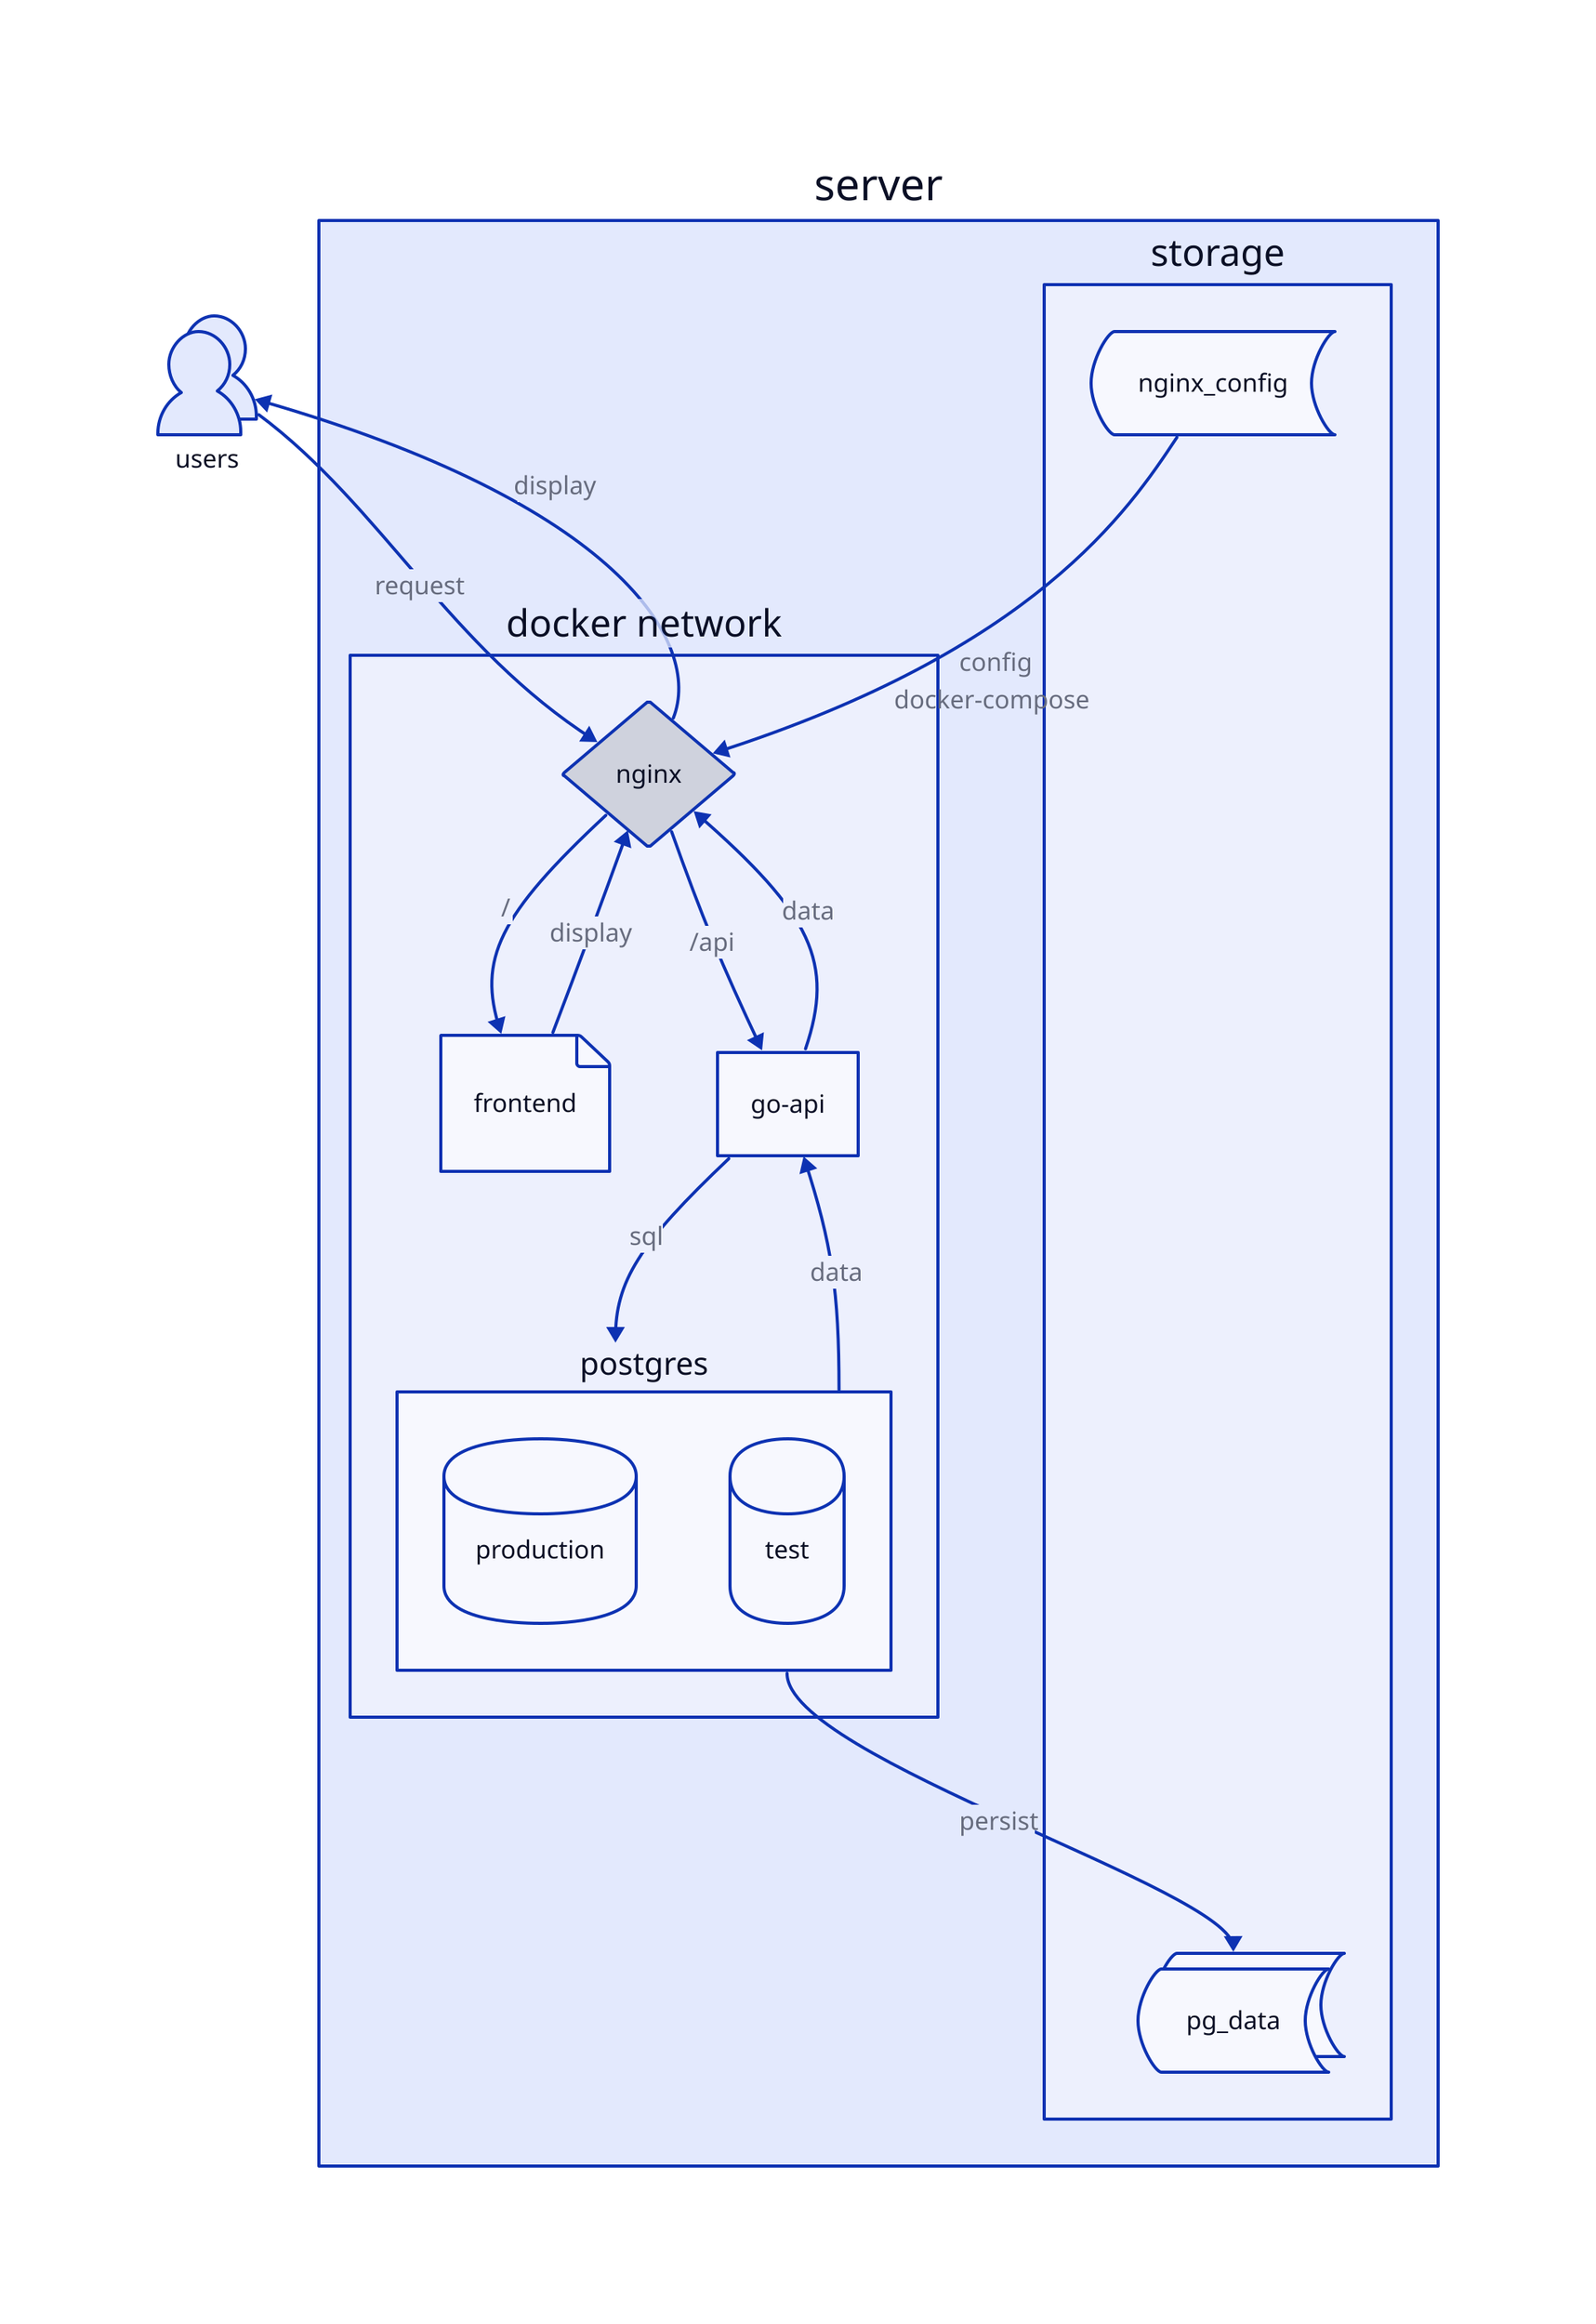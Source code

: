 vars: {
  d2-config: {
    layout-engine: elk
    # Terminal theme code
    theme-id: 300
  }
}

users: {
  shape: person
  style.multiple: true
}

server: {
  docker network: {
    nginx: {
      shape: diamond
    }
    frontend: {
      shape: page
    }
    go-api

    postgres: {
      production: {
        shape: cylinder
      }
      test: {
        shape: cylinder
      }
    }

    nginx -> go-api: /api
    nginx -> frontend: /
    go-api -> postgres: sql

    postgres -> go-api -> nginx: data
  }
  storage: {
    pg_data: {
      shape: stored_data
      style.multiple: true
    }
    nginx_config: {
      shape: stored_data
    }
  }
  docker network.postgres -> storage.pg_data: persist
  storage.nginx_config -> docker network.nginx: config
  storage -> docker network: docker-compose
}

users -> server.docker network.nginx: request
server.docker network.frontend -> server.docker network.nginx -> users: display
